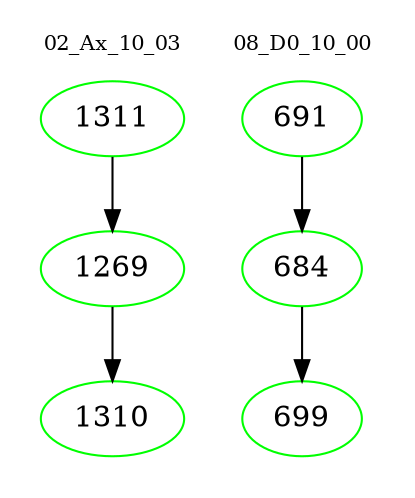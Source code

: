 digraph{
subgraph cluster_0 {
color = white
label = "02_Ax_10_03";
fontsize=10;
T0_1311 [label="1311", color="green"]
T0_1311 -> T0_1269 [color="black"]
T0_1269 [label="1269", color="green"]
T0_1269 -> T0_1310 [color="black"]
T0_1310 [label="1310", color="green"]
}
subgraph cluster_1 {
color = white
label = "08_D0_10_00";
fontsize=10;
T1_691 [label="691", color="green"]
T1_691 -> T1_684 [color="black"]
T1_684 [label="684", color="green"]
T1_684 -> T1_699 [color="black"]
T1_699 [label="699", color="green"]
}
}
